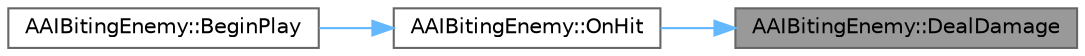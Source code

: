 digraph "AAIBitingEnemy::DealDamage"
{
 // LATEX_PDF_SIZE
  bgcolor="transparent";
  edge [fontname=Helvetica,fontsize=10,labelfontname=Helvetica,labelfontsize=10];
  node [fontname=Helvetica,fontsize=10,shape=box,height=0.2,width=0.4];
  rankdir="RL";
  Node1 [id="Node000001",label="AAIBitingEnemy::DealDamage",height=0.2,width=0.4,color="gray40", fillcolor="grey60", style="filled", fontcolor="black",tooltip=" "];
  Node1 -> Node2 [id="edge1_Node000001_Node000002",dir="back",color="steelblue1",style="solid",tooltip=" "];
  Node2 [id="Node000002",label="AAIBitingEnemy::OnHit",height=0.2,width=0.4,color="grey40", fillcolor="white", style="filled",URL="$class_a_a_i_biting_enemy.html#af583bf1ead41efa5a351e0d23833dbcb",tooltip=" "];
  Node2 -> Node3 [id="edge2_Node000002_Node000003",dir="back",color="steelblue1",style="solid",tooltip=" "];
  Node3 [id="Node000003",label="AAIBitingEnemy::BeginPlay",height=0.2,width=0.4,color="grey40", fillcolor="white", style="filled",URL="$class_a_a_i_biting_enemy.html#ad934d2b1a243c3a21d0e5d41c7984ead",tooltip=" "];
}

